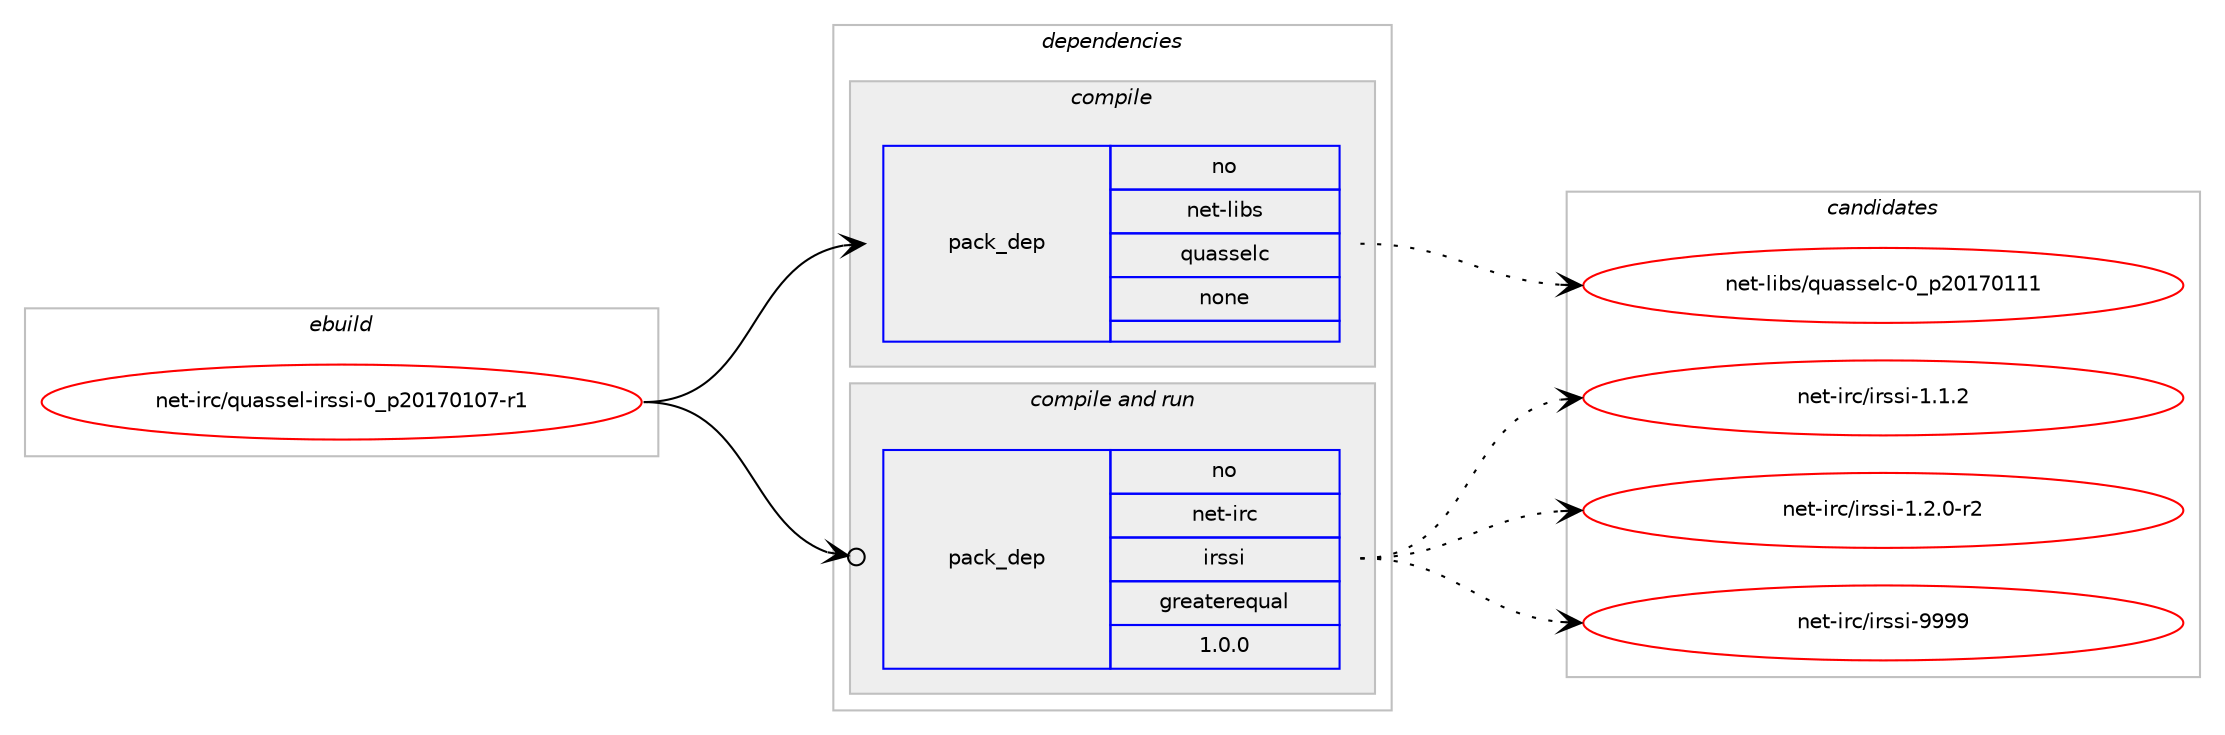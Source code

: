 digraph prolog {

# *************
# Graph options
# *************

newrank=true;
concentrate=true;
compound=true;
graph [rankdir=LR,fontname=Helvetica,fontsize=10,ranksep=1.5];#, ranksep=2.5, nodesep=0.2];
edge  [arrowhead=vee];
node  [fontname=Helvetica,fontsize=10];

# **********
# The ebuild
# **********

subgraph cluster_leftcol {
color=gray;
rank=same;
label=<<i>ebuild</i>>;
id [label="net-irc/quassel-irssi-0_p20170107-r1", color=red, width=4, href="../net-irc/quassel-irssi-0_p20170107-r1.svg"];
}

# ****************
# The dependencies
# ****************

subgraph cluster_midcol {
color=gray;
label=<<i>dependencies</i>>;
subgraph cluster_compile {
fillcolor="#eeeeee";
style=filled;
label=<<i>compile</i>>;
subgraph pack1184998 {
dependency1657495 [label=<<TABLE BORDER="0" CELLBORDER="1" CELLSPACING="0" CELLPADDING="4" WIDTH="220"><TR><TD ROWSPAN="6" CELLPADDING="30">pack_dep</TD></TR><TR><TD WIDTH="110">no</TD></TR><TR><TD>net-libs</TD></TR><TR><TD>quasselc</TD></TR><TR><TD>none</TD></TR><TR><TD></TD></TR></TABLE>>, shape=none, color=blue];
}
id:e -> dependency1657495:w [weight=20,style="solid",arrowhead="vee"];
}
subgraph cluster_compileandrun {
fillcolor="#eeeeee";
style=filled;
label=<<i>compile and run</i>>;
subgraph pack1184999 {
dependency1657496 [label=<<TABLE BORDER="0" CELLBORDER="1" CELLSPACING="0" CELLPADDING="4" WIDTH="220"><TR><TD ROWSPAN="6" CELLPADDING="30">pack_dep</TD></TR><TR><TD WIDTH="110">no</TD></TR><TR><TD>net-irc</TD></TR><TR><TD>irssi</TD></TR><TR><TD>greaterequal</TD></TR><TR><TD>1.0.0</TD></TR></TABLE>>, shape=none, color=blue];
}
id:e -> dependency1657496:w [weight=20,style="solid",arrowhead="odotvee"];
}
subgraph cluster_run {
fillcolor="#eeeeee";
style=filled;
label=<<i>run</i>>;
}
}

# **************
# The candidates
# **************

subgraph cluster_choices {
rank=same;
color=gray;
label=<<i>candidates</i>>;

subgraph choice1184998 {
color=black;
nodesep=1;
choice11010111645108105981154711311797115115101108994548951125048495548494949 [label="net-libs/quasselc-0_p20170111", color=red, width=4,href="../net-libs/quasselc-0_p20170111.svg"];
dependency1657495:e -> choice11010111645108105981154711311797115115101108994548951125048495548494949:w [style=dotted,weight="100"];
}
subgraph choice1184999 {
color=black;
nodesep=1;
choice110101116451051149947105114115115105454946494650 [label="net-irc/irssi-1.1.2", color=red, width=4,href="../net-irc/irssi-1.1.2.svg"];
choice1101011164510511499471051141151151054549465046484511450 [label="net-irc/irssi-1.2.0-r2", color=red, width=4,href="../net-irc/irssi-1.2.0-r2.svg"];
choice1101011164510511499471051141151151054557575757 [label="net-irc/irssi-9999", color=red, width=4,href="../net-irc/irssi-9999.svg"];
dependency1657496:e -> choice110101116451051149947105114115115105454946494650:w [style=dotted,weight="100"];
dependency1657496:e -> choice1101011164510511499471051141151151054549465046484511450:w [style=dotted,weight="100"];
dependency1657496:e -> choice1101011164510511499471051141151151054557575757:w [style=dotted,weight="100"];
}
}

}
